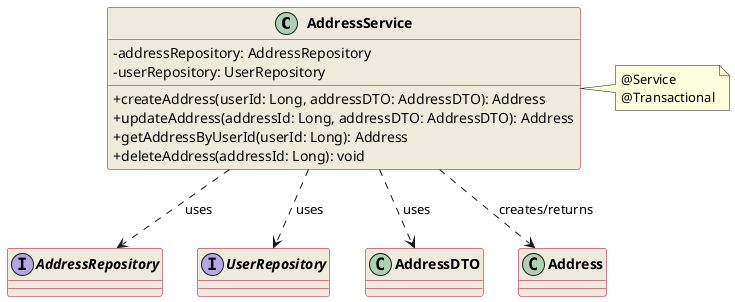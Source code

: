 @startuml AddressService_Class_Diagram

' Class styles
skinparam classAttributeIconSize 0
skinparam classFontStyle bold
skinparam classBackgroundColor #EEEBDC
skinparam classBorderColor #A80036

' AddressService Class
class AddressService {
  - addressRepository: AddressRepository
  - userRepository: UserRepository

  + createAddress(userId: Long, addressDTO: AddressDTO): Address
  + updateAddress(addressId: Long, addressDTO: AddressDTO): Address
  + getAddressByUserId(userId: Long): Address
  + deleteAddress(addressId: Long): void
}

' Dependencies
interface AddressRepository
interface UserRepository

' Relationships
AddressService ..> AddressRepository : uses
AddressService ..> UserRepository : uses
AddressService ..> AddressDTO : uses
AddressService ..> Address : creates/returns

' Annotations
note right of AddressService
  @Service
  @Transactional
end note

@enduml
